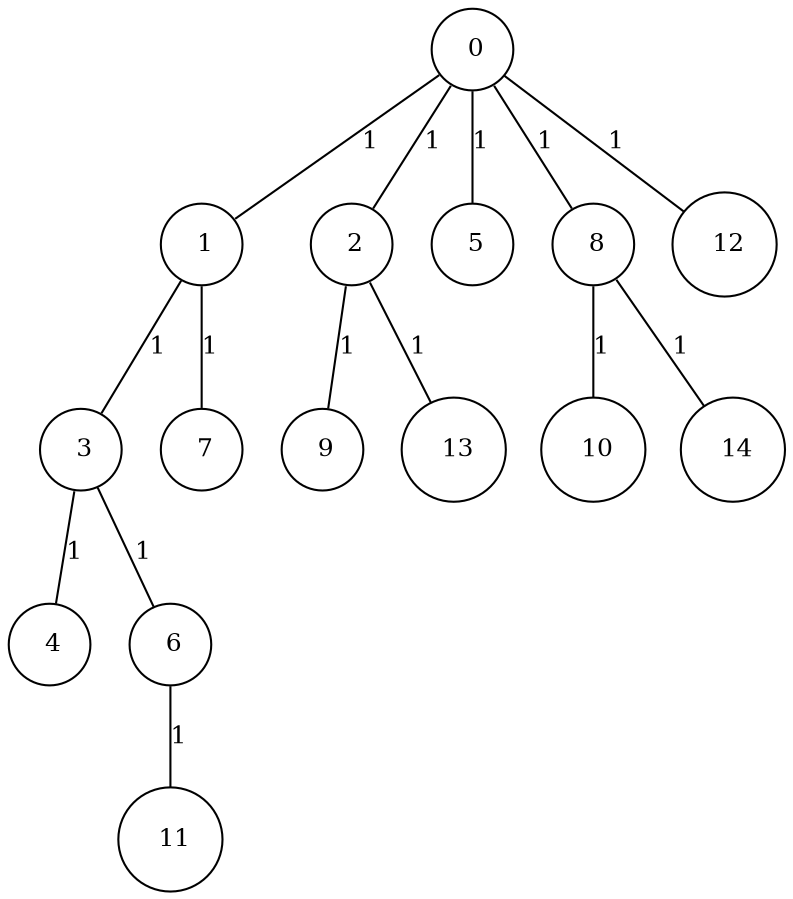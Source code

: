 graph G {
size="8.5,11;"
ratio = "expand;"
fixedsize="true;"
overlap="scale;"
node[shape=circle,width=.12,hight=.12,fontsize=12]
edge[fontsize=12]

0[label=" 0" color=black, pos="0.16614841,2.9857295!"];
1[label=" 1" color=black, pos="1.0718532,1.0634714!"];
2[label=" 2" color=black, pos="1.7977653,2.6762028!"];
3[label=" 3" color=black, pos="1.0331733,1.6044551!"];
4[label=" 4" color=black, pos="2.5309153,1.2532657!"];
5[label=" 5" color=black, pos="0.75071741,2.8002863!"];
6[label=" 6" color=black, pos="0.28031293,1.5592979!"];
7[label=" 7" color=black, pos="1.464725,1.4538501!"];
8[label=" 8" color=black, pos="1.3801968,1.2171186!"];
9[label=" 9" color=black, pos="0.34193616,0.33798887!"];
10[label=" 10" color=black, pos="1.5719123,0.43450606!"];
11[label=" 11" color=black, pos="0.13387192,1.7162414!"];
12[label=" 12" color=black, pos="1.5826152,1.4133297!"];
13[label=" 13" color=black, pos="0.15592809,2.7335766!"];
14[label=" 14" color=black, pos="2.436267,2.0922147!"];
0--1[label="1"]
0--2[label="1"]
0--5[label="1"]
0--8[label="1"]
0--12[label="1"]
1--3[label="1"]
1--7[label="1"]
2--9[label="1"]
2--13[label="1"]
3--4[label="1"]
3--6[label="1"]
6--11[label="1"]
8--10[label="1"]
8--14[label="1"]

}
